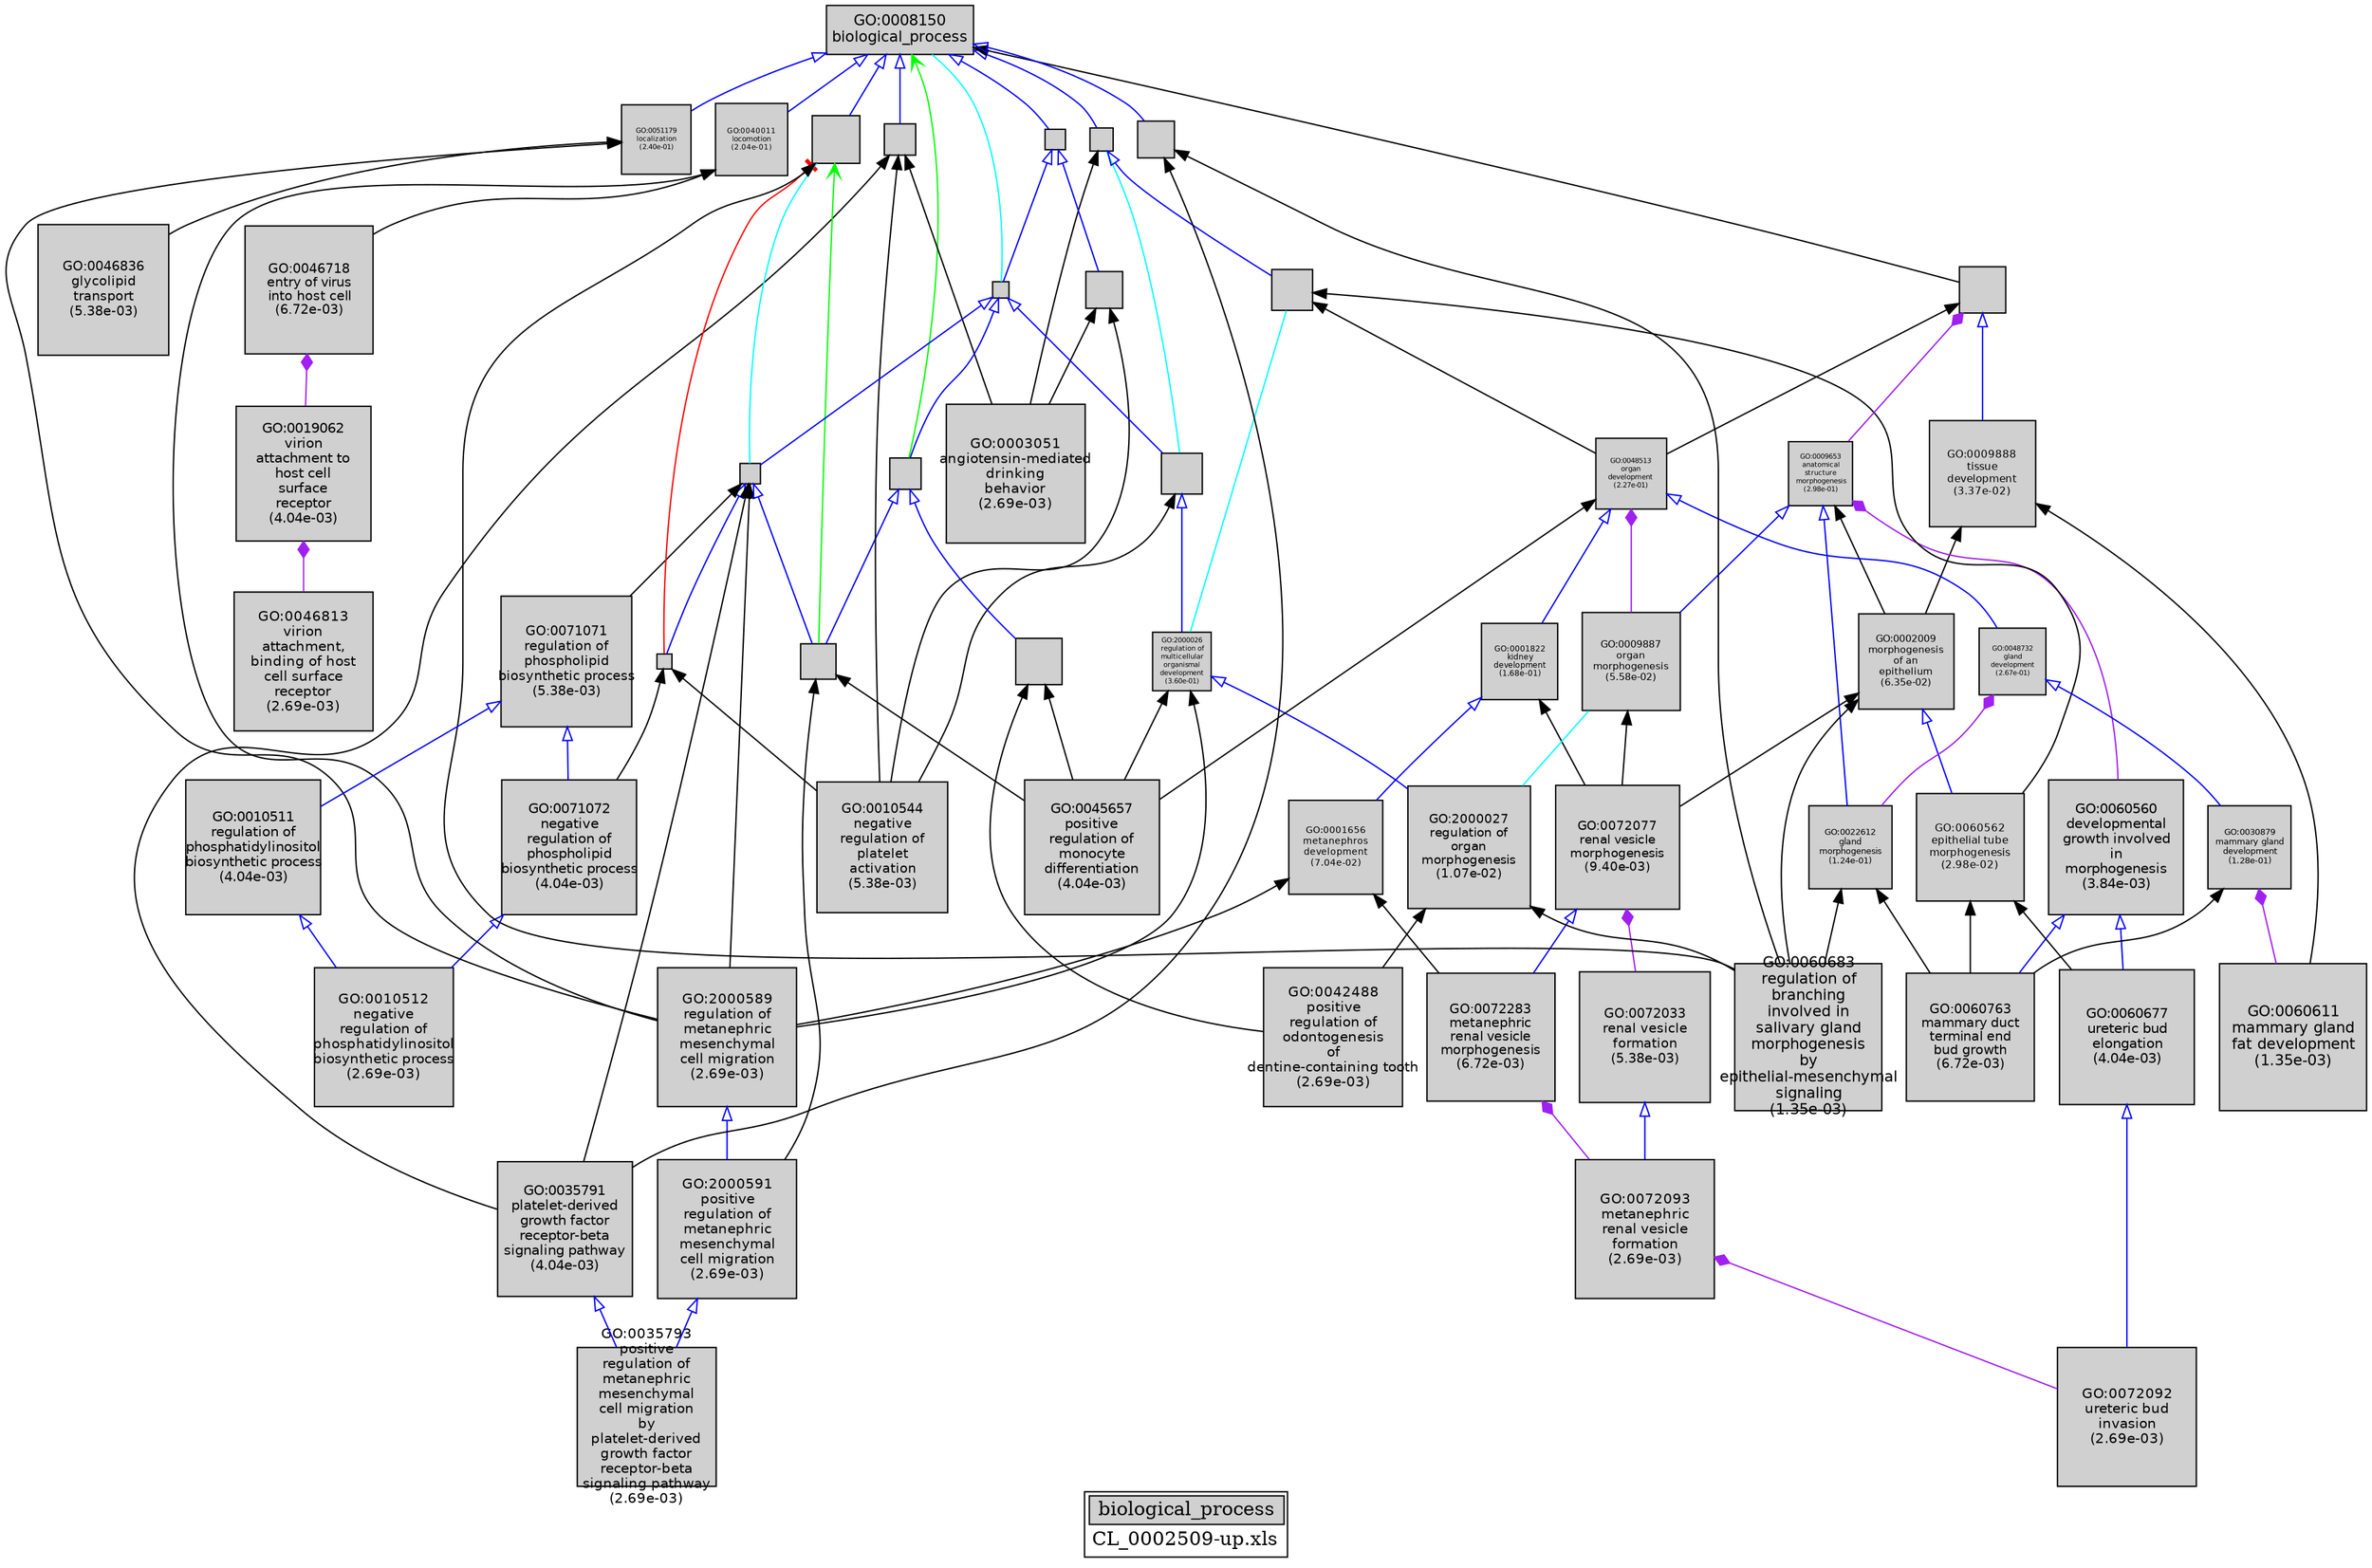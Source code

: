 digraph "biological_process" {
graph [ bgcolor = "#FFFFFF", label = <<TABLE COLOR="black" BGCOLOR="white"><TR><TD COLSPAN="2" BGCOLOR="#D0D0D0"><FONT COLOR="black">biological_process</FONT></TD></TR><TR><TD BORDER="0">CL_0002509-up.xls</TD></TR></TABLE>> ];
node [ fontname = "Helvetica" ];

subgraph "nodes" {

node [ style = "filled", fixedsize = "true", width = 1, shape = "box", fontsize = 9, fillcolor = "#D0D0D0", fontcolor = "black", color = "black" ];

"GO:0010512" [ URL = "#GO:0010512", label = <<TABLE BORDER="0"><TR><TD>GO:0010512<BR/>negative<BR/>regulation of<BR/>phosphatidylinositol<BR/>biosynthetic process<BR/>(2.69e-03)</TD></TR></TABLE>>, width = 1.41961089989, shape = "box", fontsize = 10.2211984792, height = 1.41961089989 ];
"GO:0072033" [ URL = "#GO:0072033", label = <<TABLE BORDER="0"><TR><TD>GO:0072033<BR/>renal vesicle<BR/>formation<BR/>(5.38e-03)</TD></TR></TABLE>>, width = 1.33446887628, shape = "box", fontsize = 9.60817590919, height = 1.33446887628 ];
"GO:0060560" [ URL = "#GO:0060560", label = <<TABLE BORDER="0"><TR><TD>GO:0060560<BR/>developmental<BR/>growth involved<BR/>in<BR/>morphogenesis<BR/>(3.84e-03)</TD></TR></TABLE>>, width = 1.3767793316, shape = "box", fontsize = 9.9128111875, height = 1.3767793316 ];
"GO:0060611" [ URL = "#GO:0060611", label = <<TABLE BORDER="0"><TR><TD>GO:0060611<BR/>mammary gland<BR/>fat development<BR/>(1.35e-03)</TD></TR></TABLE>>, width = 1.5, shape = "box", fontsize = 10.8, height = 1.5 ];
"GO:0001822" [ URL = "#GO:0001822", label = <<TABLE BORDER="0"><TR><TD>GO:0001822<BR/>kidney<BR/>development<BR/>(1.68e-01)</TD></TR></TABLE>>, width = 0.783562503631, shape = "box", fontsize = 5.64165002614, height = 0.783562503631 ];
"GO:0071072" [ URL = "#GO:0071072", label = <<TABLE BORDER="0"><TR><TD>GO:0071072<BR/>negative<BR/>regulation of<BR/>phospholipid<BR/>biosynthetic process<BR/>(4.04e-03)</TD></TR></TABLE>>, width = 1.3704348232, shape = "box", fontsize = 9.86713072707, height = 1.3704348232 ];
"GO:0072092" [ URL = "#GO:0072092", label = <<TABLE BORDER="0"><TR><TD>GO:0072092<BR/>ureteric bud<BR/>invasion<BR/>(2.69e-03)</TD></TR></TABLE>>, width = 1.41961089989, shape = "box", fontsize = 10.2211984792, height = 1.41961089989 ];
"GO:0008150" [ URL = "#GO:0008150", label = <<TABLE BORDER="0"><TR><TD>GO:0008150<BR/>biological_process</TD></TR></TABLE>>, width = 1.5, shape = "box", fontsize = 10.8 ];
"GO:0072093" [ URL = "#GO:0072093", label = <<TABLE BORDER="0"><TR><TD>GO:0072093<BR/>metanephric<BR/>renal vesicle<BR/>formation<BR/>(2.69e-03)</TD></TR></TABLE>>, width = 1.41961089989, shape = "box", fontsize = 10.2211984792, height = 1.41961089989 ];
"GO:0048523" [ URL = "#GO:0048523", label = "", width = 0.154999109104, shape = "box", height = 0.154999109104 ];
"GO:0060763" [ URL = "#GO:0060763", label = <<TABLE BORDER="0"><TR><TD>GO:0060763<BR/>mammary duct<BR/>terminal end<BR/>bud growth<BR/>(6.72e-03)</TD></TR></TABLE>>, width = 1.30590817707, shape = "box", fontsize = 9.40253887493, height = 1.30590817707 ];
"GO:0046836" [ URL = "#GO:0046836", label = <<TABLE BORDER="0"><TR><TD>GO:0046836<BR/>glycolipid<BR/>transport<BR/>(5.38e-03)</TD></TR></TABLE>>, width = 1.33446887628, shape = "box", fontsize = 9.60817590919, height = 1.33446887628 ];
"GO:0051239" [ URL = "#GO:0051239", label = "", width = 0.415546510781, shape = "box", height = 0.415546510781 ];
"GO:0072077" [ URL = "#GO:0072077", label = <<TABLE BORDER="0"><TR><TD>GO:0072077<BR/>renal vesicle<BR/>morphogenesis<BR/>(9.40e-03)</TD></TR></TABLE>>, width = 1.26166261949, shape = "box", fontsize = 9.08397086034, height = 1.26166261949 ];
"GO:0045657" [ URL = "#GO:0045657", label = <<TABLE BORDER="0"><TR><TD>GO:0045657<BR/>positive<BR/>regulation of<BR/>monocyte<BR/>differentiation<BR/>(4.04e-03)</TD></TR></TABLE>>, width = 1.3704348232, shape = "box", fontsize = 9.86713072707, height = 1.3704348232 ];
"GO:2000589" [ URL = "#GO:2000589", label = <<TABLE BORDER="0"><TR><TD>GO:2000589<BR/>regulation of<BR/>metanephric<BR/>mesenchymal<BR/>cell migration<BR/>(2.69e-03)</TD></TR></TABLE>>, width = 1.41961089989, shape = "box", fontsize = 10.2211984792, height = 1.41961089989 ];
"GO:0009888" [ URL = "#GO:0009888", label = <<TABLE BORDER="0"><TR><TD>GO:0009888<BR/>tissue<BR/>development<BR/>(3.37e-02)</TD></TR></TABLE>>, width = 1.07672639482, shape = "box", fontsize = 7.75243004272, height = 1.07672639482 ];
"GO:0048518" [ URL = "#GO:0048518", label = "", width = 0.323156281696, shape = "box", height = 0.323156281696 ];
"GO:0040011" [ URL = "#GO:0040011", label = <<TABLE BORDER="0"><TR><TD>GO:0040011<BR/>locomotion<BR/>(2.04e-01)</TD></TR></TABLE>>, width = 0.741139644131, shape = "box", fontsize = 5.33620543774, height = 0.741139644131 ];
"GO:0042488" [ URL = "#GO:0042488", label = <<TABLE BORDER="0"><TR><TD>GO:0042488<BR/>positive<BR/>regulation of<BR/>odontogenesis<BR/>of<BR/>dentine-containing tooth<BR/>(2.69e-03)</TD></TR></TABLE>>, width = 1.41961089989, shape = "box", fontsize = 10.2211984792, height = 1.41961089989 ];
"GO:0001656" [ URL = "#GO:0001656", label = <<TABLE BORDER="0"><TR><TD>GO:0001656<BR/>metanephros<BR/>development<BR/>(7.04e-02)</TD></TR></TABLE>>, width = 0.953679680304, shape = "box", fontsize = 6.86649369819, height = 0.953679680304 ];
"GO:0009653" [ URL = "#GO:0009653", label = <<TABLE BORDER="0"><TR><TD>GO:0009653<BR/>anatomical<BR/>structure<BR/>morphogenesis<BR/>(2.98e-01)</TD></TR></TABLE>>, width = 0.648472468745, shape = "box", fontsize = 5.0, height = 0.648472468745 ];
"GO:2000591" [ URL = "#GO:2000591", label = <<TABLE BORDER="0"><TR><TD>GO:2000591<BR/>positive<BR/>regulation of<BR/>metanephric<BR/>mesenchymal<BR/>cell migration<BR/>(2.69e-03)</TD></TR></TABLE>>, width = 1.41961089989, shape = "box", fontsize = 10.2211984792, height = 1.41961089989 ];
"GO:0009887" [ URL = "#GO:0009887", label = <<TABLE BORDER="0"><TR><TD>GO:0009887<BR/>organ<BR/>morphogenesis<BR/>(5.58e-02)</TD></TR></TABLE>>, width = 0.993986079214, shape = "box", fontsize = 7.15669977034, height = 0.993986079214 ];
"GO:0032501" [ URL = "#GO:0032501", label = "", width = 0.242627879788, shape = "box", height = 0.242627879788 ];
"GO:0002009" [ URL = "#GO:0002009", label = <<TABLE BORDER="0"><TR><TD>GO:0002009<BR/>morphogenesis<BR/>of an<BR/>epithelium<BR/>(6.35e-02)</TD></TR></TABLE>>, width = 0.971827353408, shape = "box", fontsize = 6.99715694454, height = 0.971827353408 ];
"GO:2000026" [ URL = "#GO:2000026", label = <<TABLE BORDER="0"><TR><TD>GO:2000026<BR/>regulation of<BR/>multicellular<BR/>organismal<BR/>development<BR/>(3.60e-01)</TD></TR></TABLE>>, width = 0.597222515399, shape = "box", fontsize = 5.0, height = 0.597222515399 ];
"GO:0019062" [ URL = "#GO:0019062", label = <<TABLE BORDER="0"><TR><TD>GO:0019062<BR/>virion<BR/>attachment to<BR/>host cell<BR/>surface<BR/>receptor<BR/>(4.04e-03)</TD></TR></TABLE>>, width = 1.3704348232, shape = "box", fontsize = 9.86713072707, height = 1.3704348232 ];
"GO:0065008" [ URL = "#GO:0065008", label = "", width = 0.381679862254, shape = "box", height = 0.381679862254 ];
"GO:0046718" [ URL = "#GO:0046718", label = <<TABLE BORDER="0"><TR><TD>GO:0046718<BR/>entry of virus<BR/>into host cell<BR/>(6.72e-03)</TD></TR></TABLE>>, width = 1.30590817707, shape = "box", fontsize = 9.40253887493, height = 1.30590817707 ];
"GO:0065007" [ URL = "#GO:0065007", label = "", width = 0.202383344452, shape = "box", height = 0.202383344452 ];
"GO:0072283" [ URL = "#GO:0072283", label = <<TABLE BORDER="0"><TR><TD>GO:0072283<BR/>metanephric<BR/>renal vesicle<BR/>morphogenesis<BR/>(6.72e-03)</TD></TR></TABLE>>, width = 1.30590817707, shape = "box", fontsize = 9.40253887493, height = 1.30590817707 ];
"GO:0051179" [ URL = "#GO:0051179", label = <<TABLE BORDER="0"><TR><TD>GO:0051179<BR/>localization<BR/>(2.40e-01)</TD></TR></TABLE>>, width = 0.702797198396, shape = "box", fontsize = 5.06013982845, height = 0.702797198396 ];
"GO:0007275" [ URL = "#GO:0007275", label = "", width = 0.419269138005, shape = "box", height = 0.419269138005 ];
"GO:0050896" [ URL = "#GO:0050896", label = "", width = 0.319647746489, shape = "box", height = 0.319647746489 ];
"GO:0050794" [ URL = "#GO:0050794", label = "", width = 0.212774354759, shape = "box", height = 0.212774354759 ];
"GO:0060562" [ URL = "#GO:0060562", label = <<TABLE BORDER="0"><TR><TD>GO:0060562<BR/>epithelial tube<BR/>morphogenesis<BR/>(2.98e-02)</TD></TR></TABLE>>, width = 1.09560976114, shape = "box", fontsize = 7.88839028022, height = 1.09560976114 ];
"GO:0035791" [ URL = "#GO:0035791", label = <<TABLE BORDER="0"><TR><TD>GO:0035791<BR/>platelet-derived<BR/>growth factor<BR/>receptor-beta<BR/>signaling pathway<BR/>(4.04e-03)</TD></TR></TABLE>>, width = 1.3704348232, shape = "box", fontsize = 9.86713072707, height = 1.3704348232 ];
"GO:0035793" [ URL = "#GO:0035793", label = <<TABLE BORDER="0"><TR><TD>GO:0035793<BR/>positive<BR/>regulation of<BR/>metanephric<BR/>mesenchymal<BR/>cell migration<BR/>by<BR/>platelet-derived<BR/>growth factor<BR/>receptor-beta<BR/>signaling pathway<BR/>(2.69e-03)</TD></TR></TABLE>>, width = 1.41961089989, shape = "box", fontsize = 10.2211984792, height = 1.41961089989 ];
"GO:0060677" [ URL = "#GO:0060677", label = <<TABLE BORDER="0"><TR><TD>GO:0060677<BR/>ureteric bud<BR/>elongation<BR/>(4.04e-03)</TD></TR></TABLE>>, width = 1.3704348232, shape = "box", fontsize = 9.86713072707, height = 1.3704348232 ];
"GO:0022612" [ URL = "#GO:0022612", label = <<TABLE BORDER="0"><TR><TD>GO:0022612<BR/>gland<BR/>morphogenesis<BR/>(1.24e-01)</TD></TR></TABLE>>, width = 0.846725524302, shape = "box", fontsize = 6.09642377498, height = 0.846725524302 ];
"GO:2000027" [ URL = "#GO:2000027", label = <<TABLE BORDER="0"><TR><TD>GO:2000027<BR/>regulation of<BR/>organ<BR/>morphogenesis<BR/>(1.07e-02)</TD></TR></TABLE>>, width = 1.2444428889, shape = "box", fontsize = 8.95998880006, height = 1.2444428889 ];
"GO:0048522" [ URL = "#GO:0048522", label = "", width = 0.36795177685, shape = "box", height = 0.36795177685 ];
"GO:0009987" [ URL = "#GO:0009987", label = "", width = 0.48427222434, shape = "box", height = 0.48427222434 ];
"GO:0060683" [ URL = "#GO:0060683", label = <<TABLE BORDER="0"><TR><TD>GO:0060683<BR/>regulation of<BR/>branching<BR/>involved in<BR/>salivary gland<BR/>morphogenesis<BR/>by<BR/>epithelial-mesenchymal<BR/>signaling<BR/>(1.35e-03)</TD></TR></TABLE>>, width = 1.5, shape = "box", fontsize = 10.8, height = 1.5 ];
"GO:0050789" [ URL = "#GO:0050789", label = "", width = 0.17149141099, shape = "box", height = 0.17149141099 ];
"GO:0048856" [ URL = "#GO:0048856", label = "", width = 0.465596665229, shape = "box", height = 0.465596665229 ];
"GO:0051094" [ URL = "#GO:0051094", label = "", width = 0.468106357813, shape = "box", height = 0.468106357813 ];
"GO:0048513" [ URL = "#GO:0048513", label = <<TABLE BORDER="0"><TR><TD>GO:0048513<BR/>organ<BR/>development<BR/>(2.27e-01)</TD></TR></TABLE>>, width = 0.715459165871, shape = "box", fontsize = 5.15130599427, height = 0.715459165871 ];
"GO:0071071" [ URL = "#GO:0071071", label = <<TABLE BORDER="0"><TR><TD>GO:0071071<BR/>regulation of<BR/>phospholipid<BR/>biosynthetic process<BR/>(5.38e-03)</TD></TR></TABLE>>, width = 1.33446887628, shape = "box", fontsize = 9.60817590919, height = 1.33446887628 ];
"GO:0010544" [ URL = "#GO:0010544", label = <<TABLE BORDER="0"><TR><TD>GO:0010544<BR/>negative<BR/>regulation of<BR/>platelet<BR/>activation<BR/>(5.38e-03)</TD></TR></TABLE>>, width = 1.33446887628, shape = "box", fontsize = 9.60817590919, height = 1.33446887628 ];
"GO:0003051" [ URL = "#GO:0003051", label = <<TABLE BORDER="0"><TR><TD>GO:0003051<BR/>angiotensin-mediated<BR/>drinking<BR/>behavior<BR/>(2.69e-03)</TD></TR></TABLE>>, width = 1.41961089989, shape = "box", fontsize = 10.2211984792, height = 1.41961089989 ];
"GO:0048732" [ URL = "#GO:0048732", label = <<TABLE BORDER="0"><TR><TD>GO:0048732<BR/>gland<BR/>development<BR/>(2.67e-01)</TD></TR></TABLE>>, width = 0.675965379514, shape = "box", fontsize = 5.0, height = 0.675965379514 ];
"GO:0023052" [ URL = "#GO:0023052", label = "", width = 0.370254735155, shape = "box", height = 0.370254735155 ];
"GO:0046813" [ URL = "#GO:0046813", label = <<TABLE BORDER="0"><TR><TD>GO:0046813<BR/>virion<BR/>attachment,<BR/>binding of host<BR/>cell surface<BR/>receptor<BR/>(2.69e-03)</TD></TR></TABLE>>, width = 1.41961089989, shape = "box", fontsize = 10.2211984792, height = 1.41961089989 ];
"GO:0030879" [ URL = "#GO:0030879", label = <<TABLE BORDER="0"><TR><TD>GO:0030879<BR/>mammary gland<BR/>development<BR/>(1.28e-01)</TD></TR></TABLE>>, width = 0.841049922238, shape = "box", fontsize = 6.05555944012, height = 0.841049922238 ];
"GO:0010511" [ URL = "#GO:0010511", label = <<TABLE BORDER="0"><TR><TD>GO:0010511<BR/>regulation of<BR/>phosphatidylinositol<BR/>biosynthetic process<BR/>(4.04e-03)</TD></TR></TABLE>>, width = 1.3704348232, shape = "box", fontsize = 9.86713072707, height = 1.3704348232 ];
}
subgraph "edges" {


edge [ dir = "back", weight = 1 ];
subgraph "regulates" {


edge [ color = "cyan", arrowtail = "none" ];
subgraph "positive" {


edge [ color = "green", arrowtail = "vee" ];
"GO:0009987" -> "GO:0048522";
"GO:0008150" -> "GO:0048518";
}
subgraph "negative" {


edge [ color = "red", arrowtail = "tee" ];
"GO:0009987" -> "GO:0048523";
}
"GO:0009887" -> "GO:2000027";
"GO:0032501" -> "GO:0051239";
"GO:0009987" -> "GO:0050794";
"GO:0007275" -> "GO:2000026";
"GO:0008150" -> "GO:0050789";
}
subgraph "part_of" {


edge [ color = "purple", arrowtail = "diamond", weight = 2.5 ];
"GO:0019062" -> "GO:0046813";
"GO:0072093" -> "GO:0072092";
"GO:0009653" -> "GO:0060560";
"GO:0072077" -> "GO:0072033";
"GO:0046718" -> "GO:0019062";
"GO:0048732" -> "GO:0022612";
"GO:0048513" -> "GO:0009887";
"GO:0048856" -> "GO:0009653";
"GO:0072283" -> "GO:0072093";
"GO:0030879" -> "GO:0060611";
}
subgraph "is_a" {


edge [ color = "blue", arrowtail = "empty", weight = 5.0 ];
"GO:0032501" -> "GO:0007275";
"GO:0071072" -> "GO:0010512";
"GO:0008150" -> "GO:0050896";
"GO:0008150" -> "GO:0023052";
"GO:0071071" -> "GO:0071072";
"GO:0008150" -> "GO:0051179";
"GO:0071071" -> "GO:0010511";
"GO:0009653" -> "GO:0022612";
"GO:0050789" -> "GO:0051239";
"GO:0002009" -> "GO:0060562";
"GO:0008150" -> "GO:0009987";
"GO:0048518" -> "GO:0048522";
"GO:0060677" -> "GO:0072092";
"GO:0035791" -> "GO:0035793";
"GO:0009653" -> "GO:0009887";
"GO:0050794" -> "GO:0048522";
"GO:2000591" -> "GO:0035793";
"GO:0060560" -> "GO:0060677";
"GO:0048732" -> "GO:0030879";
"GO:0008150" -> "GO:0040011";
"GO:0048513" -> "GO:0001822";
"GO:0051239" -> "GO:2000026";
"GO:0072077" -> "GO:0072283";
"GO:0050789" -> "GO:0048518";
"GO:0060560" -> "GO:0060763";
"GO:0048856" -> "GO:0009888";
"GO:2000589" -> "GO:2000591";
"GO:0008150" -> "GO:0065007";
"GO:0050794" -> "GO:0048523";
"GO:0065007" -> "GO:0065008";
"GO:0048513" -> "GO:0048732";
"GO:0008150" -> "GO:0032501";
"GO:0072033" -> "GO:0072093";
"GO:2000026" -> "GO:2000027";
"GO:0010511" -> "GO:0010512";
"GO:0048518" -> "GO:0051094";
"GO:0065007" -> "GO:0050789";
"GO:0001822" -> "GO:0001656";
"GO:0050789" -> "GO:0050794";
}
"GO:0051094" -> "GO:0042488";
"GO:0051094" -> "GO:0045657";
"GO:0060562" -> "GO:0060677";
"GO:0050896" -> "GO:0035791";
"GO:0050794" -> "GO:0035791";
"GO:0048523" -> "GO:0071072";
"GO:0051239" -> "GO:0010544";
"GO:0023052" -> "GO:0060683";
"GO:0060562" -> "GO:0060763";
"GO:0040011" -> "GO:2000589";
"GO:0001656" -> "GO:2000589";
"GO:0050794" -> "GO:2000589";
"GO:0002009" -> "GO:0060683";
"GO:2000026" -> "GO:0045657";
"GO:0048523" -> "GO:0010544";
"GO:0009653" -> "GO:0002009";
"GO:0032501" -> "GO:0003051";
"GO:0007275" -> "GO:0048513";
"GO:0023052" -> "GO:0035791";
"GO:0065008" -> "GO:0003051";
"GO:0030879" -> "GO:0060763";
"GO:0048856" -> "GO:0048513";
"GO:0001822" -> "GO:0072077";
"GO:0022612" -> "GO:0060763";
"GO:0040011" -> "GO:0046718";
"GO:0050794" -> "GO:0071071";
"GO:2000027" -> "GO:0060683";
"GO:0009888" -> "GO:0060611";
"GO:0022612" -> "GO:0060683";
"GO:0048522" -> "GO:0045657";
"GO:0002009" -> "GO:0072077";
"GO:0008150" -> "GO:0048856";
"GO:0050896" -> "GO:0003051";
"GO:0050896" -> "GO:0010544";
"GO:0048513" -> "GO:0045657";
"GO:0009888" -> "GO:0002009";
"GO:0048522" -> "GO:2000591";
"GO:0007275" -> "GO:0060562";
"GO:0051179" -> "GO:0046836";
"GO:0009887" -> "GO:0072077";
"GO:0009987" -> "GO:0060683";
"GO:0051179" -> "GO:2000589";
"GO:0001656" -> "GO:0072283";
"GO:0065008" -> "GO:0010544";
"GO:2000026" -> "GO:2000589";
"GO:2000027" -> "GO:0042488";
}
}
